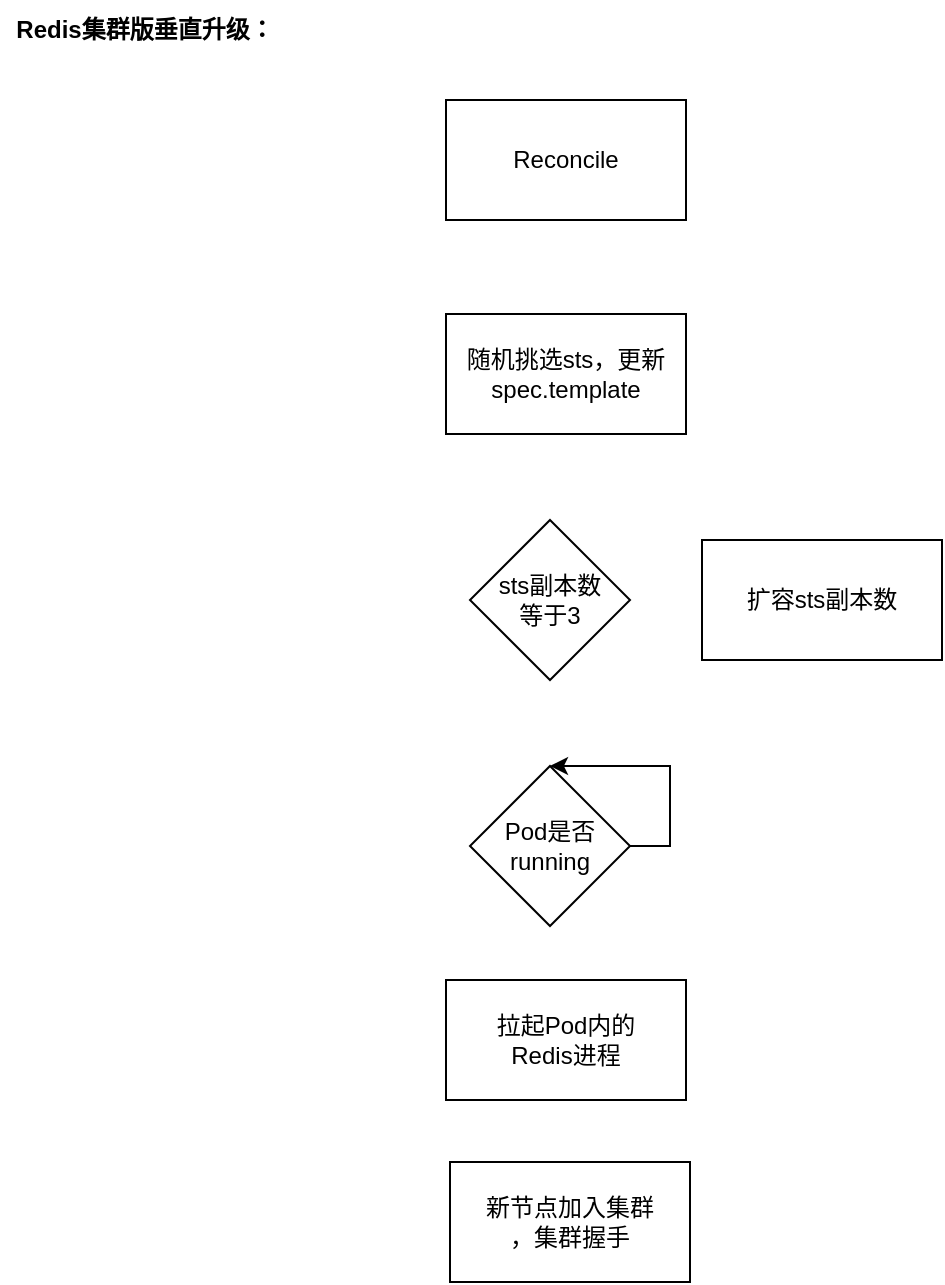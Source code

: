 <mxfile version="21.7.5" type="github">
  <diagram id="rYdwiMb5jvszhZctyrXV" name="第 1 页">
    <mxGraphModel dx="954" dy="648" grid="0" gridSize="10" guides="1" tooltips="1" connect="1" arrows="1" fold="1" page="0" pageScale="1" pageWidth="1920" pageHeight="1200" math="0" shadow="0">
      <root>
        <mxCell id="0" />
        <mxCell id="1" parent="0" />
        <mxCell id="H4AHmsklHaAgQYHNetgv-2" value="Reconcile" style="rounded=0;whiteSpace=wrap;html=1;" parent="1" vertex="1">
          <mxGeometry x="355" y="244" width="120" height="60" as="geometry" />
        </mxCell>
        <mxCell id="H4AHmsklHaAgQYHNetgv-16" value="&lt;b&gt;Redis集群版垂直升级：&lt;/b&gt;" style="text;html=1;strokeColor=none;fillColor=none;align=center;verticalAlign=middle;whiteSpace=wrap;rounded=0;" parent="1" vertex="1">
          <mxGeometry x="132" y="194" width="145" height="30" as="geometry" />
        </mxCell>
        <mxCell id="wjV-2MAntqy5bPziTcna-1" value="随机挑选sts，更新spec.template" style="rounded=0;whiteSpace=wrap;html=1;" vertex="1" parent="1">
          <mxGeometry x="355" y="351" width="120" height="60" as="geometry" />
        </mxCell>
        <mxCell id="wjV-2MAntqy5bPziTcna-3" value="sts副本数&lt;br&gt;等于3" style="rhombus;whiteSpace=wrap;html=1;" vertex="1" parent="1">
          <mxGeometry x="367" y="454" width="80" height="80" as="geometry" />
        </mxCell>
        <mxCell id="wjV-2MAntqy5bPziTcna-4" value="扩容sts副本数" style="rounded=0;whiteSpace=wrap;html=1;" vertex="1" parent="1">
          <mxGeometry x="483" y="464" width="120" height="60" as="geometry" />
        </mxCell>
        <mxCell id="wjV-2MAntqy5bPziTcna-6" value="Pod是否running" style="rhombus;whiteSpace=wrap;html=1;" vertex="1" parent="1">
          <mxGeometry x="367" y="577" width="80" height="80" as="geometry" />
        </mxCell>
        <mxCell id="wjV-2MAntqy5bPziTcna-9" style="edgeStyle=orthogonalEdgeStyle;rounded=0;orthogonalLoop=1;jettySize=auto;html=1;exitX=1;exitY=0.5;exitDx=0;exitDy=0;entryX=0.5;entryY=0;entryDx=0;entryDy=0;" edge="1" parent="1" source="wjV-2MAntqy5bPziTcna-6" target="wjV-2MAntqy5bPziTcna-6">
          <mxGeometry relative="1" as="geometry">
            <Array as="points">
              <mxPoint x="467" y="617" />
              <mxPoint x="467" y="577" />
            </Array>
          </mxGeometry>
        </mxCell>
        <mxCell id="wjV-2MAntqy5bPziTcna-10" value="拉起Pod内的&lt;br&gt;Redis进程" style="rounded=0;whiteSpace=wrap;html=1;" vertex="1" parent="1">
          <mxGeometry x="355" y="684" width="120" height="60" as="geometry" />
        </mxCell>
        <mxCell id="wjV-2MAntqy5bPziTcna-11" value="新节点加入集群&lt;br&gt;，集群握手" style="rounded=0;whiteSpace=wrap;html=1;" vertex="1" parent="1">
          <mxGeometry x="357" y="775" width="120" height="60" as="geometry" />
        </mxCell>
      </root>
    </mxGraphModel>
  </diagram>
</mxfile>

